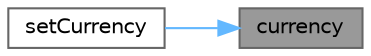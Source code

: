digraph "currency"
{
 // INTERACTIVE_SVG=YES
 // LATEX_PDF_SIZE
  bgcolor="transparent";
  edge [fontname=Helvetica,fontsize=10,labelfontname=Helvetica,labelfontsize=10];
  node [fontname=Helvetica,fontsize=10,shape=box,height=0.2,width=0.4];
  rankdir="RL";
  Node1 [label="currency",height=0.2,width=0.4,color="gray40", fillcolor="grey60", style="filled", fontcolor="black",tooltip=" "];
  Node1 -> Node2 [dir="back",color="steelblue1",style="solid"];
  Node2 [label="setCurrency",height=0.2,width=0.4,color="grey40", fillcolor="white", style="filled",URL="$classore_1_1data_1_1_equity_curve_config.html#ab98b41b18aa7c0d4c38a40a91dbdcbd9",tooltip=" "];
}
